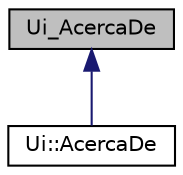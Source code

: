 digraph "Ui_AcercaDe"
{
  edge [fontname="Helvetica",fontsize="10",labelfontname="Helvetica",labelfontsize="10"];
  node [fontname="Helvetica",fontsize="10",shape=record];
  Node1 [label="Ui_AcercaDe",height=0.2,width=0.4,color="black", fillcolor="grey75", style="filled" fontcolor="black"];
  Node1 -> Node2 [dir="back",color="midnightblue",fontsize="10",style="solid",fontname="Helvetica"];
  Node2 [label="Ui::AcercaDe",height=0.2,width=0.4,color="black", fillcolor="white", style="filled",URL="$class_ui_1_1_acerca_de.html"];
}
